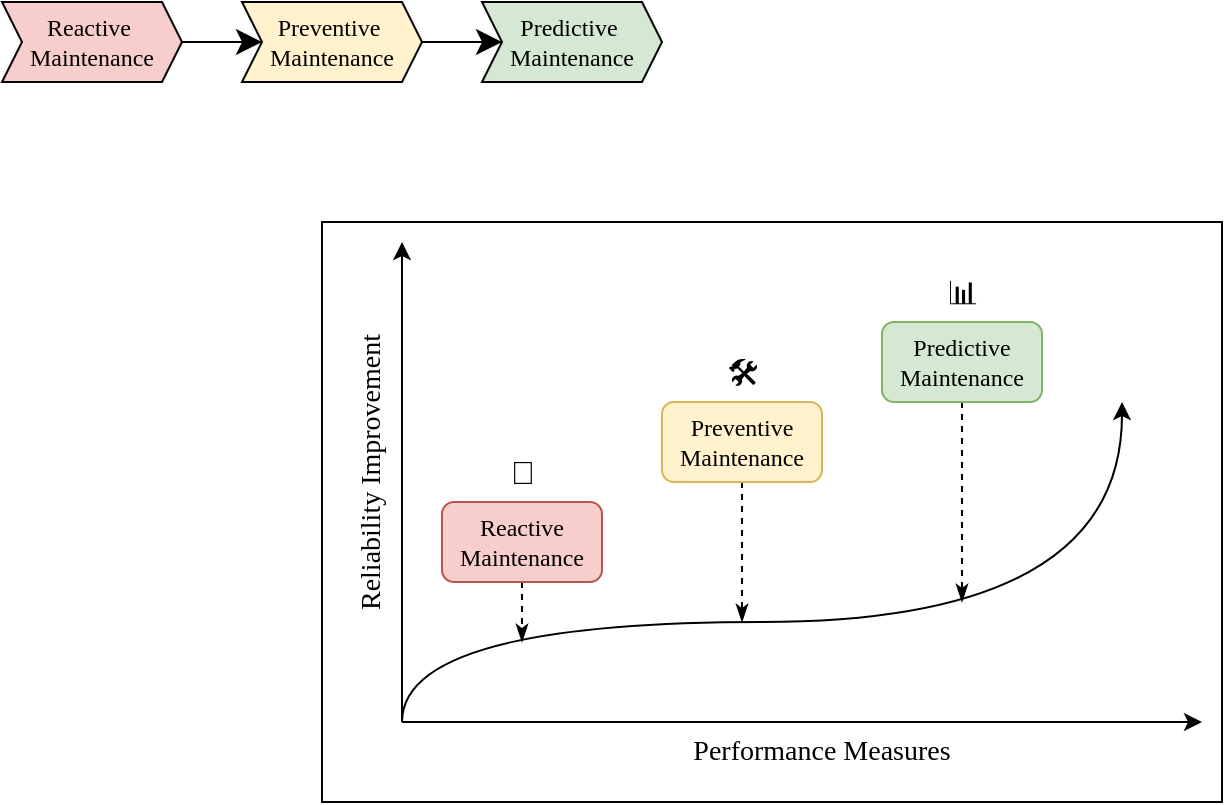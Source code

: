 <mxfile version="26.2.12">
  <diagram name="Page-1" id="uRuk63X8mhres535oerC">
    <mxGraphModel grid="1" page="1" gridSize="10" guides="1" tooltips="1" connect="1" arrows="1" fold="1" pageScale="1" pageWidth="850" pageHeight="1100" math="0" shadow="0">
      <root>
        <mxCell id="0" />
        <mxCell id="1" parent="0" />
        <mxCell id="-hjadPumP9lirHL74yHK-17" value="" style="rounded=0;whiteSpace=wrap;html=1;" vertex="1" parent="1">
          <mxGeometry x="160" y="110" width="450" height="290" as="geometry" />
        </mxCell>
        <mxCell id="gj5YRycNZbYV5hKuz8R2-12" style="edgeStyle=orthogonalEdgeStyle;rounded=0;orthogonalLoop=1;jettySize=auto;html=1;exitX=1;exitY=0.5;exitDx=0;exitDy=0;entryX=0;entryY=0.5;entryDx=0;entryDy=0;jumpSize=10;endSize=10;fontFamily=Times New Roman;" edge="1" parent="1" source="gj5YRycNZbYV5hKuz8R2-1" target="gj5YRycNZbYV5hKuz8R2-10">
          <mxGeometry relative="1" as="geometry" />
        </mxCell>
        <mxCell id="gj5YRycNZbYV5hKuz8R2-1" value="Reactive&amp;nbsp;&lt;div&gt;Maintenance&lt;/div&gt;" style="shape=step;perimeter=stepPerimeter;whiteSpace=wrap;html=1;fixedSize=1;fontFamily=Times New Roman;size=10;fillColor=#f8cecc;strokeColor=#000000;" vertex="1" parent="1">
          <mxGeometry width="90" height="40" as="geometry" />
        </mxCell>
        <mxCell id="gj5YRycNZbYV5hKuz8R2-13" style="edgeStyle=orthogonalEdgeStyle;rounded=0;orthogonalLoop=1;jettySize=auto;html=1;endSize=10;fontFamily=Times New Roman;" edge="1" parent="1" source="gj5YRycNZbYV5hKuz8R2-10" target="gj5YRycNZbYV5hKuz8R2-11">
          <mxGeometry relative="1" as="geometry" />
        </mxCell>
        <mxCell id="gj5YRycNZbYV5hKuz8R2-10" value="&lt;div&gt;Preventive&amp;nbsp;&lt;/div&gt;&lt;div&gt;Maintenance&lt;/div&gt;" style="shape=step;perimeter=stepPerimeter;whiteSpace=wrap;html=1;fixedSize=1;fontFamily=Times New Roman;size=10;fillColor=#fff2cc;strokeColor=#000000;" vertex="1" parent="1">
          <mxGeometry x="120" width="90" height="40" as="geometry" />
        </mxCell>
        <mxCell id="gj5YRycNZbYV5hKuz8R2-11" value="&lt;div&gt;Predictive&amp;nbsp;&lt;/div&gt;&lt;div&gt;Maintenance&lt;/div&gt;" style="shape=step;perimeter=stepPerimeter;whiteSpace=wrap;html=1;fixedSize=1;fontFamily=Times New Roman;size=10;fillColor=#d5e8d4;strokeColor=#000000;" vertex="1" parent="1">
          <mxGeometry x="240" width="90" height="40" as="geometry" />
        </mxCell>
        <mxCell id="-hjadPumP9lirHL74yHK-1" value="" style="endArrow=classic;html=1;rounded=0;fontFamily=Times New Roman;" edge="1" parent="1">
          <mxGeometry width="50" height="50" relative="1" as="geometry">
            <mxPoint x="200" y="360" as="sourcePoint" />
            <mxPoint x="200" y="120" as="targetPoint" />
          </mxGeometry>
        </mxCell>
        <mxCell id="-hjadPumP9lirHL74yHK-2" value="" style="endArrow=classic;html=1;rounded=0;fontFamily=Times New Roman;" edge="1" parent="1">
          <mxGeometry width="50" height="50" relative="1" as="geometry">
            <mxPoint x="200" y="360" as="sourcePoint" />
            <mxPoint x="600" y="360" as="targetPoint" />
          </mxGeometry>
        </mxCell>
        <mxCell id="-hjadPumP9lirHL74yHK-7" value="" style="endArrow=classic;html=1;rounded=0;edgeStyle=orthogonalEdgeStyle;curved=1;fontFamily=Times New Roman;" edge="1" parent="1">
          <mxGeometry width="50" height="50" relative="1" as="geometry">
            <mxPoint x="200" y="360" as="sourcePoint" />
            <mxPoint x="560" y="200" as="targetPoint" />
            <Array as="points">
              <mxPoint x="200" y="310" />
              <mxPoint x="560" y="310" />
            </Array>
          </mxGeometry>
        </mxCell>
        <mxCell id="-hjadPumP9lirHL74yHK-12" style="edgeStyle=orthogonalEdgeStyle;rounded=0;orthogonalLoop=1;jettySize=auto;html=1;fontFamily=Times New Roman;dashed=1;endArrow=classicThin;endFill=1;" edge="1" parent="1" source="-hjadPumP9lirHL74yHK-8">
          <mxGeometry relative="1" as="geometry">
            <mxPoint x="260" y="320" as="targetPoint" />
          </mxGeometry>
        </mxCell>
        <mxCell id="-hjadPumP9lirHL74yHK-8" value="Reactive Maintenance" style="rounded=1;whiteSpace=wrap;html=1;fontFamily=Times New Roman;fillColor=#f8cecc;strokeColor=#b85450;" vertex="1" parent="1">
          <mxGeometry x="220" y="250" width="80" height="40" as="geometry" />
        </mxCell>
        <mxCell id="-hjadPumP9lirHL74yHK-13" style="edgeStyle=orthogonalEdgeStyle;rounded=0;orthogonalLoop=1;jettySize=auto;html=1;fontFamily=Times New Roman;dashed=1;endArrow=classicThin;endFill=1;" edge="1" parent="1" source="-hjadPumP9lirHL74yHK-9">
          <mxGeometry relative="1" as="geometry">
            <mxPoint x="370" y="310" as="targetPoint" />
          </mxGeometry>
        </mxCell>
        <mxCell id="-hjadPumP9lirHL74yHK-9" value="Preventive Maintenance" style="rounded=1;whiteSpace=wrap;html=1;fontFamily=Times New Roman;fillColor=#fff2cc;strokeColor=#d6b656;" vertex="1" parent="1">
          <mxGeometry x="330" y="200" width="80" height="40" as="geometry" />
        </mxCell>
        <mxCell id="-hjadPumP9lirHL74yHK-14" style="edgeStyle=orthogonalEdgeStyle;rounded=0;orthogonalLoop=1;jettySize=auto;html=1;fontFamily=Times New Roman;dashed=1;endArrow=classicThin;endFill=1;" edge="1" parent="1" source="-hjadPumP9lirHL74yHK-10">
          <mxGeometry relative="1" as="geometry">
            <mxPoint x="480" y="300" as="targetPoint" />
          </mxGeometry>
        </mxCell>
        <mxCell id="-hjadPumP9lirHL74yHK-10" value="Predictive Maintenance" style="rounded=1;whiteSpace=wrap;html=1;fontFamily=Times New Roman;fillColor=#d5e8d4;strokeColor=#82b366;" vertex="1" parent="1">
          <mxGeometry x="440" y="160" width="80" height="40" as="geometry" />
        </mxCell>
        <mxCell id="-hjadPumP9lirHL74yHK-15" value="&lt;font style=&quot;font-size: 14px;&quot;&gt;Performance Measures&lt;/font&gt;" style="text;html=1;align=center;verticalAlign=middle;whiteSpace=wrap;rounded=0;fontFamily=Times New Roman;" vertex="1" parent="1">
          <mxGeometry x="340" y="360" width="140" height="30" as="geometry" />
        </mxCell>
        <mxCell id="-hjadPumP9lirHL74yHK-16" value="&lt;font style=&quot;font-size: 14px;&quot;&gt;Reliability Improvement&lt;/font&gt;" style="text;html=1;align=center;verticalAlign=middle;whiteSpace=wrap;rounded=0;rotation=-90;fontFamily=Times New Roman;" vertex="1" parent="1">
          <mxGeometry x="100" y="220" width="170" height="30" as="geometry" />
        </mxCell>
        <mxCell id="eG-dhjeH3GK4kFMWSmCd-1" value="&lt;font style=&quot;font-size: 16px;&quot;&gt;🔧&lt;/font&gt;" style="text;html=1;align=center;verticalAlign=middle;resizable=0;points=[];autosize=1;strokeColor=none;fillColor=none;" vertex="1" parent="1">
          <mxGeometry x="235" y="220" width="50" height="30" as="geometry" />
        </mxCell>
        <mxCell id="eG-dhjeH3GK4kFMWSmCd-2" value="&lt;font style=&quot;font-size: 16px;&quot;&gt;🛠️&lt;/font&gt;" style="text;html=1;align=center;verticalAlign=middle;resizable=0;points=[];autosize=1;strokeColor=none;fillColor=none;" vertex="1" parent="1">
          <mxGeometry x="345" y="170" width="50" height="30" as="geometry" />
        </mxCell>
        <mxCell id="eG-dhjeH3GK4kFMWSmCd-3" value="&lt;font style=&quot;font-size: 16px;&quot;&gt;📊&lt;/font&gt;" style="text;html=1;align=center;verticalAlign=middle;resizable=0;points=[];autosize=1;strokeColor=none;fillColor=none;" vertex="1" parent="1">
          <mxGeometry x="455" y="130" width="50" height="30" as="geometry" />
        </mxCell>
      </root>
    </mxGraphModel>
  </diagram>
</mxfile>
